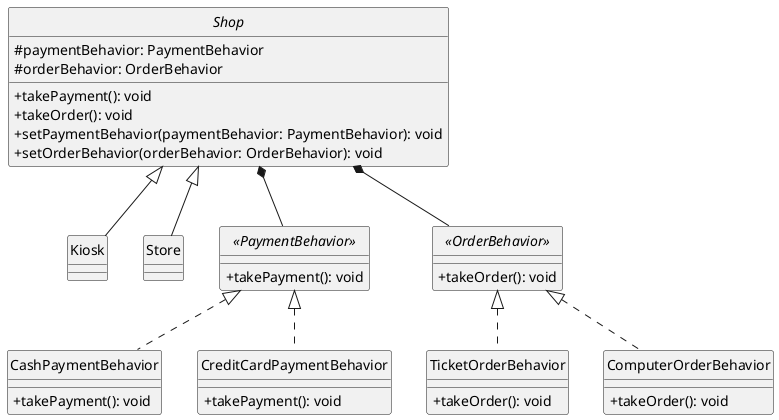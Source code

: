 @startuml
skinparam classAttributeIconSize 0

abstract class Shop {
    #paymentBehavior: PaymentBehavior
    #orderBehavior: OrderBehavior
    
    +takePayment(): void
    +takeOrder(): void
    +setPaymentBehavior(paymentBehavior: PaymentBehavior): void
    +setOrderBehavior(orderBehavior: OrderBehavior): void
}

class Kiosk extends Shop {}
class Store extends Shop {}

interface "<<PaymentBehavior>>" as PaymentBehavior {
    +takePayment(): void
}

interface "<<OrderBehavior>>" as OrderBehavior {
    +takeOrder(): void
}

class CashPaymentBehavior implements PaymentBehavior {
    +takePayment(): void
}
class CreditCardPaymentBehavior implements PaymentBehavior {
    +takePayment(): void
}

class TicketOrderBehavior implements OrderBehavior {
    +takeOrder(): void
}
class ComputerOrderBehavior implements OrderBehavior {
    +takeOrder(): void
}

Shop *-- PaymentBehavior
Shop *-- OrderBehavior

hide circle

@enduml